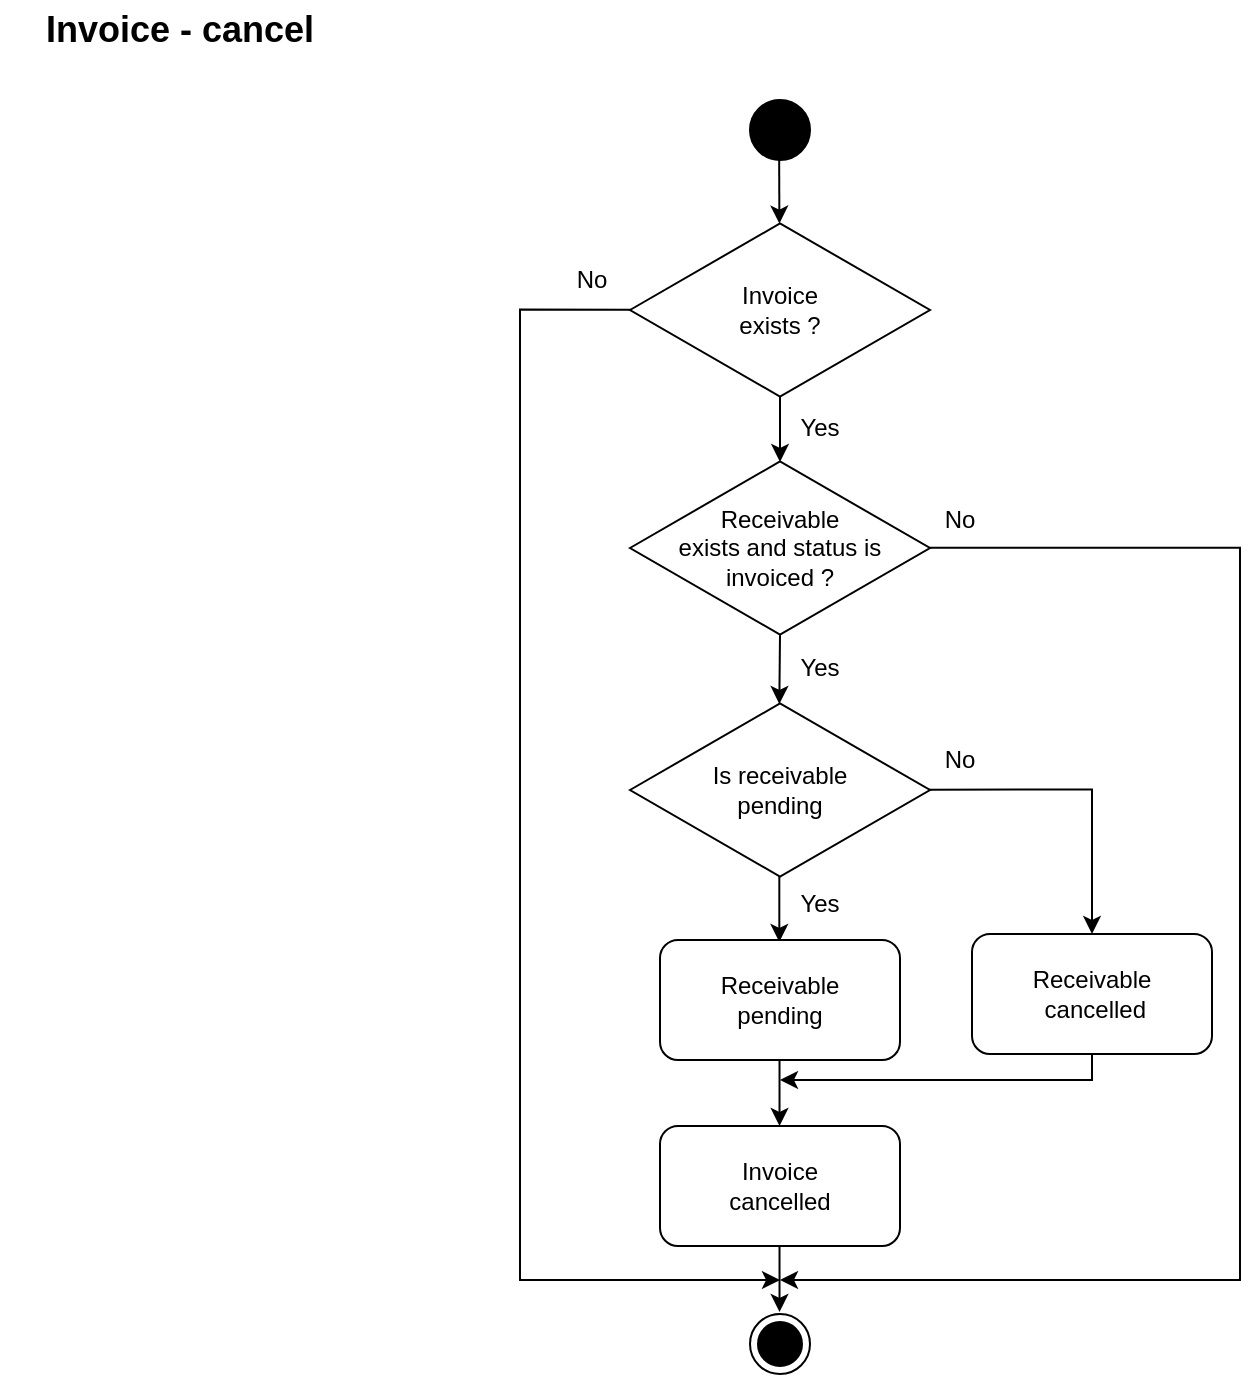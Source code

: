 <mxfile version="21.4.0" type="device">
  <diagram id="C5RBs43oDa-KdzZeNtuy" name="Page-1">
    <mxGraphModel dx="1276" dy="606" grid="1" gridSize="10" guides="1" tooltips="1" connect="1" arrows="1" fold="1" page="1" pageScale="1" pageWidth="827" pageHeight="1169" math="0" shadow="0">
      <root>
        <mxCell id="WIyWlLk6GJQsqaUBKTNV-0" />
        <mxCell id="WIyWlLk6GJQsqaUBKTNV-1" parent="WIyWlLk6GJQsqaUBKTNV-0" />
        <mxCell id="Wk2OgN7bM0b2GtMZzkSs-2" value="" style="ellipse;fillColor=strokeColor;html=1;" parent="WIyWlLk6GJQsqaUBKTNV-1" vertex="1">
          <mxGeometry x="415" y="100" width="30" height="30" as="geometry" />
        </mxCell>
        <mxCell id="Wk2OgN7bM0b2GtMZzkSs-4" value="" style="endArrow=classic;html=1;rounded=0;entryX=0.498;entryY=0.02;entryDx=0;entryDy=0;entryPerimeter=0;" parent="WIyWlLk6GJQsqaUBKTNV-1" target="Wk2OgN7bM0b2GtMZzkSs-5" edge="1">
          <mxGeometry width="50" height="50" relative="1" as="geometry">
            <mxPoint x="429.58" y="130" as="sourcePoint" />
            <mxPoint x="430" y="160" as="targetPoint" />
          </mxGeometry>
        </mxCell>
        <mxCell id="Wk2OgN7bM0b2GtMZzkSs-5" value="Invoice&lt;br&gt;exists ?" style="html=1;whiteSpace=wrap;aspect=fixed;shape=isoRectangle;" parent="WIyWlLk6GJQsqaUBKTNV-1" vertex="1">
          <mxGeometry x="355" y="160" width="150" height="90" as="geometry" />
        </mxCell>
        <mxCell id="Wk2OgN7bM0b2GtMZzkSs-7" value="No" style="text;html=1;strokeColor=none;fillColor=none;align=center;verticalAlign=middle;whiteSpace=wrap;rounded=0;" parent="WIyWlLk6GJQsqaUBKTNV-1" vertex="1">
          <mxGeometry x="321" y="180" width="30" height="20" as="geometry" />
        </mxCell>
        <mxCell id="Wk2OgN7bM0b2GtMZzkSs-8" value="" style="ellipse;html=1;shape=endState;fillColor=strokeColor;" parent="WIyWlLk6GJQsqaUBKTNV-1" vertex="1">
          <mxGeometry x="415" y="707" width="30" height="30" as="geometry" />
        </mxCell>
        <mxCell id="Wk2OgN7bM0b2GtMZzkSs-9" value="Receivable&lt;br&gt;exists and&amp;nbsp;status is invoiced ?" style="html=1;whiteSpace=wrap;aspect=fixed;shape=isoRectangle;" parent="WIyWlLk6GJQsqaUBKTNV-1" vertex="1">
          <mxGeometry x="355" y="279" width="150" height="90" as="geometry" />
        </mxCell>
        <mxCell id="Wk2OgN7bM0b2GtMZzkSs-10" value="" style="endArrow=classic;html=1;rounded=0;exitX=0.5;exitY=0.979;exitDx=0;exitDy=0;exitPerimeter=0;" parent="WIyWlLk6GJQsqaUBKTNV-1" source="Wk2OgN7bM0b2GtMZzkSs-5" edge="1">
          <mxGeometry width="50" height="50" relative="1" as="geometry">
            <mxPoint x="429.76" y="249" as="sourcePoint" />
            <mxPoint x="430" y="281" as="targetPoint" />
          </mxGeometry>
        </mxCell>
        <mxCell id="Wk2OgN7bM0b2GtMZzkSs-12" value="Is receivable &lt;br&gt;pending&lt;br&gt;" style="html=1;whiteSpace=wrap;aspect=fixed;shape=isoRectangle;" parent="WIyWlLk6GJQsqaUBKTNV-1" vertex="1">
          <mxGeometry x="355" y="400" width="150" height="90" as="geometry" />
        </mxCell>
        <mxCell id="Wk2OgN7bM0b2GtMZzkSs-13" value="" style="endArrow=classic;html=1;rounded=0;exitX=0.5;exitY=0.979;exitDx=0;exitDy=0;exitPerimeter=0;" parent="WIyWlLk6GJQsqaUBKTNV-1" edge="1">
          <mxGeometry width="50" height="50" relative="1" as="geometry">
            <mxPoint x="429.66" y="488" as="sourcePoint" />
            <mxPoint x="429.66" y="521" as="targetPoint" />
          </mxGeometry>
        </mxCell>
        <mxCell id="Wk2OgN7bM0b2GtMZzkSs-14" value="Receivable&lt;br&gt;&amp;nbsp;cancelled" style="rounded=1;whiteSpace=wrap;html=1;" parent="WIyWlLk6GJQsqaUBKTNV-1" vertex="1">
          <mxGeometry x="526" y="517" width="120" height="60" as="geometry" />
        </mxCell>
        <mxCell id="Wk2OgN7bM0b2GtMZzkSs-15" value="Invoice&lt;br&gt;cancelled" style="rounded=1;whiteSpace=wrap;html=1;" parent="WIyWlLk6GJQsqaUBKTNV-1" vertex="1">
          <mxGeometry x="370" y="613" width="120" height="60" as="geometry" />
        </mxCell>
        <mxCell id="Wk2OgN7bM0b2GtMZzkSs-16" value="Receivable&lt;br&gt;pending" style="rounded=1;whiteSpace=wrap;html=1;" parent="WIyWlLk6GJQsqaUBKTNV-1" vertex="1">
          <mxGeometry x="370" y="520" width="120" height="60" as="geometry" />
        </mxCell>
        <mxCell id="Wk2OgN7bM0b2GtMZzkSs-17" value="" style="endArrow=classic;html=1;rounded=0;exitX=0.5;exitY=0.984;exitDx=0;exitDy=0;exitPerimeter=0;" parent="WIyWlLk6GJQsqaUBKTNV-1" source="Wk2OgN7bM0b2GtMZzkSs-9" edge="1">
          <mxGeometry width="50" height="50" relative="1" as="geometry">
            <mxPoint x="429.66" y="369" as="sourcePoint" />
            <mxPoint x="429.66" y="402" as="targetPoint" />
          </mxGeometry>
        </mxCell>
        <mxCell id="Wk2OgN7bM0b2GtMZzkSs-19" value="" style="endArrow=classic;html=1;rounded=0;exitX=0.5;exitY=0.979;exitDx=0;exitDy=0;exitPerimeter=0;" parent="WIyWlLk6GJQsqaUBKTNV-1" edge="1">
          <mxGeometry width="50" height="50" relative="1" as="geometry">
            <mxPoint x="429.76" y="580" as="sourcePoint" />
            <mxPoint x="429.76" y="613" as="targetPoint" />
          </mxGeometry>
        </mxCell>
        <mxCell id="Wk2OgN7bM0b2GtMZzkSs-20" value="" style="endArrow=classic;html=1;rounded=0;exitX=0.5;exitY=0.979;exitDx=0;exitDy=0;exitPerimeter=0;" parent="WIyWlLk6GJQsqaUBKTNV-1" edge="1">
          <mxGeometry width="50" height="50" relative="1" as="geometry">
            <mxPoint x="429.76" y="673" as="sourcePoint" />
            <mxPoint x="429.76" y="706" as="targetPoint" />
          </mxGeometry>
        </mxCell>
        <mxCell id="Wk2OgN7bM0b2GtMZzkSs-21" value="" style="endArrow=classic;html=1;rounded=0;exitX=0.994;exitY=0.498;exitDx=0;exitDy=0;exitPerimeter=0;entryX=0.5;entryY=0;entryDx=0;entryDy=0;edgeStyle=orthogonalEdgeStyle;" parent="WIyWlLk6GJQsqaUBKTNV-1" source="Wk2OgN7bM0b2GtMZzkSs-12" target="Wk2OgN7bM0b2GtMZzkSs-14" edge="1">
          <mxGeometry width="50" height="50" relative="1" as="geometry">
            <mxPoint x="450" y="480" as="sourcePoint" />
            <mxPoint x="500" y="430" as="targetPoint" />
          </mxGeometry>
        </mxCell>
        <mxCell id="Wk2OgN7bM0b2GtMZzkSs-22" value="No" style="text;html=1;strokeColor=none;fillColor=none;align=center;verticalAlign=middle;whiteSpace=wrap;rounded=0;" parent="WIyWlLk6GJQsqaUBKTNV-1" vertex="1">
          <mxGeometry x="505" y="420" width="30" height="20" as="geometry" />
        </mxCell>
        <mxCell id="Wk2OgN7bM0b2GtMZzkSs-23" value="" style="endArrow=classic;html=1;rounded=0;exitX=0.5;exitY=1;exitDx=0;exitDy=0;edgeStyle=orthogonalEdgeStyle;" parent="WIyWlLk6GJQsqaUBKTNV-1" source="Wk2OgN7bM0b2GtMZzkSs-14" edge="1">
          <mxGeometry width="50" height="50" relative="1" as="geometry">
            <mxPoint x="460" y="490" as="sourcePoint" />
            <mxPoint x="430" y="590" as="targetPoint" />
            <Array as="points">
              <mxPoint x="586" y="590" />
            </Array>
          </mxGeometry>
        </mxCell>
        <mxCell id="Wk2OgN7bM0b2GtMZzkSs-24" value="Yes" style="text;html=1;strokeColor=none;fillColor=none;align=center;verticalAlign=middle;whiteSpace=wrap;rounded=0;" parent="WIyWlLk6GJQsqaUBKTNV-1" vertex="1">
          <mxGeometry x="430" y="487" width="40" height="30" as="geometry" />
        </mxCell>
        <mxCell id="Wk2OgN7bM0b2GtMZzkSs-25" value="" style="endArrow=classic;html=1;rounded=0;exitX=0.002;exitY=0.498;exitDx=0;exitDy=0;exitPerimeter=0;edgeStyle=orthogonalEdgeStyle;" parent="WIyWlLk6GJQsqaUBKTNV-1" source="Wk2OgN7bM0b2GtMZzkSs-5" edge="1">
          <mxGeometry width="50" height="50" relative="1" as="geometry">
            <mxPoint x="460" y="490" as="sourcePoint" />
            <mxPoint x="430" y="690" as="targetPoint" />
            <Array as="points">
              <mxPoint x="300" y="205" />
              <mxPoint x="300" y="690" />
            </Array>
          </mxGeometry>
        </mxCell>
        <mxCell id="Wk2OgN7bM0b2GtMZzkSs-26" value="" style="endArrow=classic;html=1;rounded=0;exitX=0.999;exitY=0.499;exitDx=0;exitDy=0;exitPerimeter=0;edgeStyle=orthogonalEdgeStyle;" parent="WIyWlLk6GJQsqaUBKTNV-1" source="Wk2OgN7bM0b2GtMZzkSs-9" edge="1">
          <mxGeometry width="50" height="50" relative="1" as="geometry">
            <mxPoint x="470" y="570" as="sourcePoint" />
            <mxPoint x="430" y="690" as="targetPoint" />
            <Array as="points">
              <mxPoint x="660" y="324" />
              <mxPoint x="660" y="690" />
            </Array>
          </mxGeometry>
        </mxCell>
        <mxCell id="Wk2OgN7bM0b2GtMZzkSs-28" value="Yes" style="text;html=1;strokeColor=none;fillColor=none;align=center;verticalAlign=middle;whiteSpace=wrap;rounded=0;" parent="WIyWlLk6GJQsqaUBKTNV-1" vertex="1">
          <mxGeometry x="430" y="249" width="40" height="30" as="geometry" />
        </mxCell>
        <mxCell id="Wk2OgN7bM0b2GtMZzkSs-29" value="Yes" style="text;html=1;strokeColor=none;fillColor=none;align=center;verticalAlign=middle;whiteSpace=wrap;rounded=0;" parent="WIyWlLk6GJQsqaUBKTNV-1" vertex="1">
          <mxGeometry x="430" y="369" width="40" height="30" as="geometry" />
        </mxCell>
        <mxCell id="Wk2OgN7bM0b2GtMZzkSs-30" value="No" style="text;html=1;strokeColor=none;fillColor=none;align=center;verticalAlign=middle;whiteSpace=wrap;rounded=0;" parent="WIyWlLk6GJQsqaUBKTNV-1" vertex="1">
          <mxGeometry x="505" y="300" width="30" height="20" as="geometry" />
        </mxCell>
        <mxCell id="Wk2OgN7bM0b2GtMZzkSs-31" value="&lt;div style=&quot;text-align: left;&quot;&gt;&lt;b style=&quot;background-color: initial;&quot;&gt;&lt;font style=&quot;font-size: 18px;&quot;&gt;Invoice - c&lt;/font&gt;&lt;/b&gt;&lt;b style=&quot;background-color: initial; border-color: var(--border-color);&quot;&gt;&lt;font style=&quot;border-color: var(--border-color); font-size: 18px;&quot;&gt;ancel&lt;/font&gt;&lt;/b&gt;&lt;/div&gt;" style="text;html=1;strokeColor=none;fillColor=none;align=center;verticalAlign=middle;whiteSpace=wrap;rounded=0;" parent="WIyWlLk6GJQsqaUBKTNV-1" vertex="1">
          <mxGeometry x="40" y="50" width="180" height="30" as="geometry" />
        </mxCell>
      </root>
    </mxGraphModel>
  </diagram>
</mxfile>

